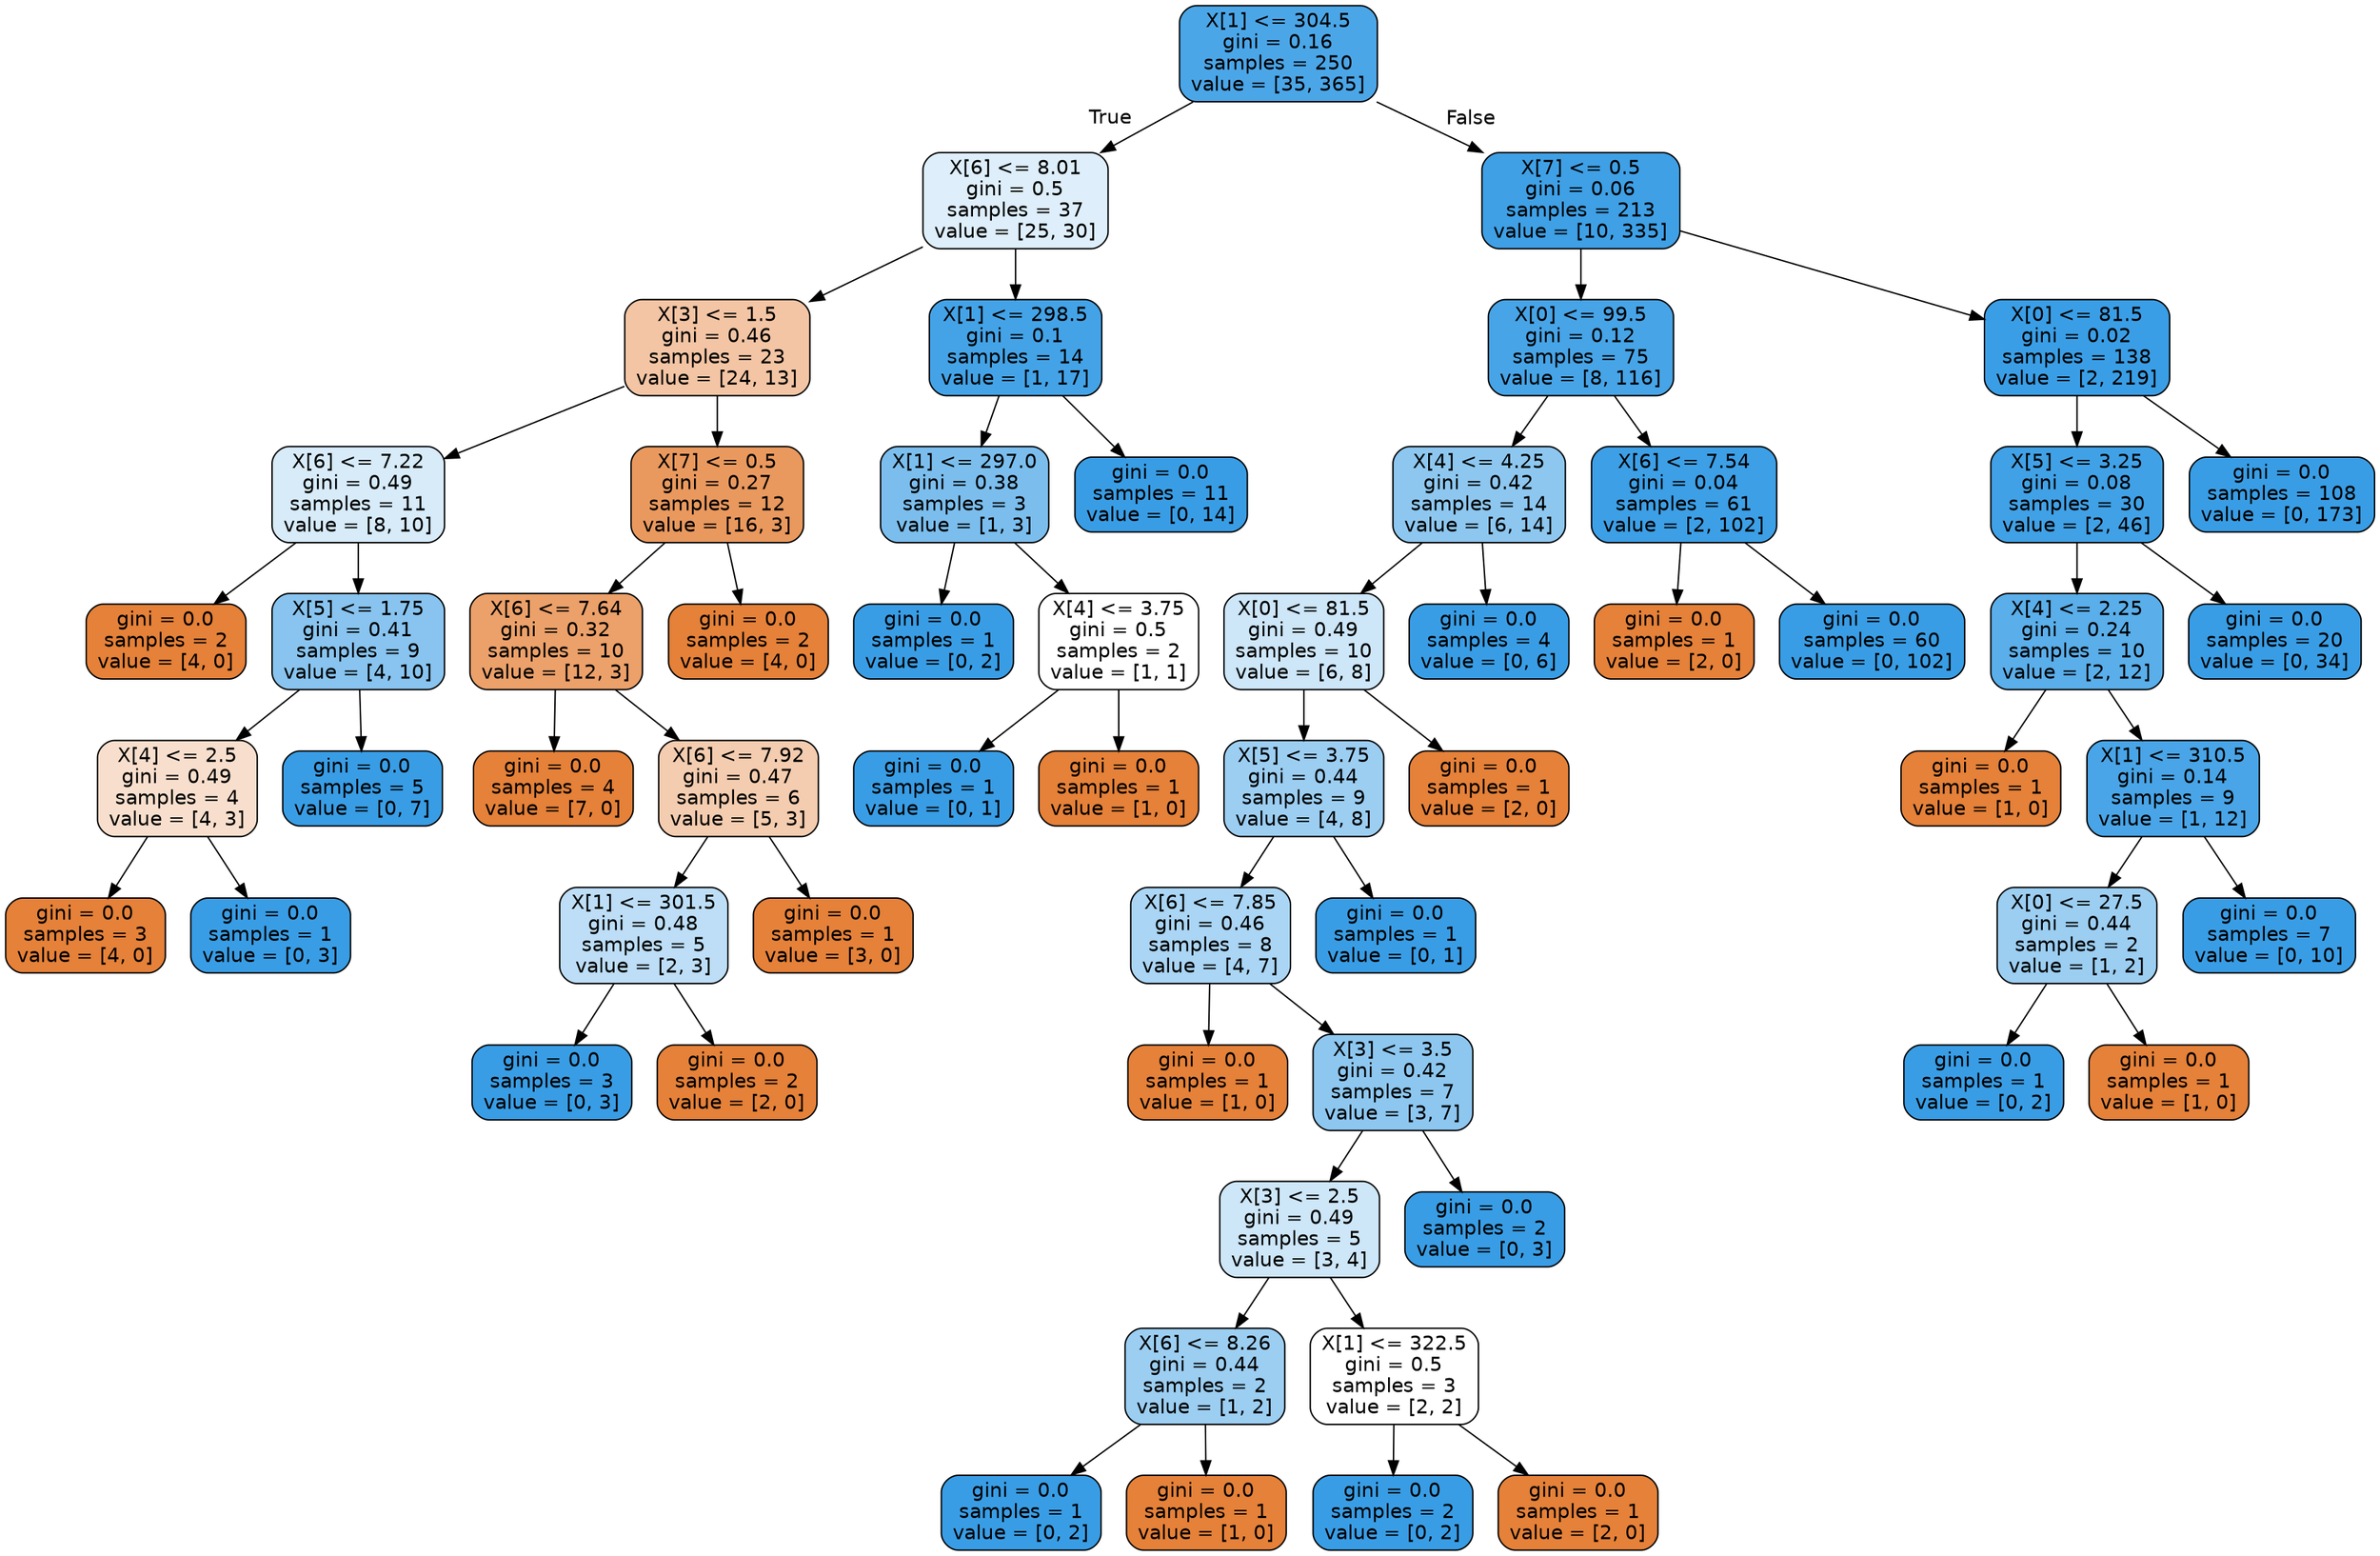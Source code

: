 digraph Tree {
node [shape=box, style="filled, rounded", color="black", fontname=helvetica] ;
edge [fontname=helvetica] ;
0 [label="X[1] <= 304.5\ngini = 0.16\nsamples = 250\nvalue = [35, 365]", fillcolor="#399de5e7"] ;
1 [label="X[6] <= 8.01\ngini = 0.5\nsamples = 37\nvalue = [25, 30]", fillcolor="#399de52a"] ;
0 -> 1 [labeldistance=2.5, labelangle=45, headlabel="True"] ;
2 [label="X[3] <= 1.5\ngini = 0.46\nsamples = 23\nvalue = [24, 13]", fillcolor="#e5813975"] ;
1 -> 2 ;
3 [label="X[6] <= 7.22\ngini = 0.49\nsamples = 11\nvalue = [8, 10]", fillcolor="#399de533"] ;
2 -> 3 ;
4 [label="gini = 0.0\nsamples = 2\nvalue = [4, 0]", fillcolor="#e58139ff"] ;
3 -> 4 ;
5 [label="X[5] <= 1.75\ngini = 0.41\nsamples = 9\nvalue = [4, 10]", fillcolor="#399de599"] ;
3 -> 5 ;
6 [label="X[4] <= 2.5\ngini = 0.49\nsamples = 4\nvalue = [4, 3]", fillcolor="#e5813940"] ;
5 -> 6 ;
7 [label="gini = 0.0\nsamples = 3\nvalue = [4, 0]", fillcolor="#e58139ff"] ;
6 -> 7 ;
8 [label="gini = 0.0\nsamples = 1\nvalue = [0, 3]", fillcolor="#399de5ff"] ;
6 -> 8 ;
9 [label="gini = 0.0\nsamples = 5\nvalue = [0, 7]", fillcolor="#399de5ff"] ;
5 -> 9 ;
10 [label="X[7] <= 0.5\ngini = 0.27\nsamples = 12\nvalue = [16, 3]", fillcolor="#e58139cf"] ;
2 -> 10 ;
11 [label="X[6] <= 7.64\ngini = 0.32\nsamples = 10\nvalue = [12, 3]", fillcolor="#e58139bf"] ;
10 -> 11 ;
12 [label="gini = 0.0\nsamples = 4\nvalue = [7, 0]", fillcolor="#e58139ff"] ;
11 -> 12 ;
13 [label="X[6] <= 7.92\ngini = 0.47\nsamples = 6\nvalue = [5, 3]", fillcolor="#e5813966"] ;
11 -> 13 ;
14 [label="X[1] <= 301.5\ngini = 0.48\nsamples = 5\nvalue = [2, 3]", fillcolor="#399de555"] ;
13 -> 14 ;
15 [label="gini = 0.0\nsamples = 3\nvalue = [0, 3]", fillcolor="#399de5ff"] ;
14 -> 15 ;
16 [label="gini = 0.0\nsamples = 2\nvalue = [2, 0]", fillcolor="#e58139ff"] ;
14 -> 16 ;
17 [label="gini = 0.0\nsamples = 1\nvalue = [3, 0]", fillcolor="#e58139ff"] ;
13 -> 17 ;
18 [label="gini = 0.0\nsamples = 2\nvalue = [4, 0]", fillcolor="#e58139ff"] ;
10 -> 18 ;
19 [label="X[1] <= 298.5\ngini = 0.1\nsamples = 14\nvalue = [1, 17]", fillcolor="#399de5f0"] ;
1 -> 19 ;
20 [label="X[1] <= 297.0\ngini = 0.38\nsamples = 3\nvalue = [1, 3]", fillcolor="#399de5aa"] ;
19 -> 20 ;
21 [label="gini = 0.0\nsamples = 1\nvalue = [0, 2]", fillcolor="#399de5ff"] ;
20 -> 21 ;
22 [label="X[4] <= 3.75\ngini = 0.5\nsamples = 2\nvalue = [1, 1]", fillcolor="#e5813900"] ;
20 -> 22 ;
23 [label="gini = 0.0\nsamples = 1\nvalue = [0, 1]", fillcolor="#399de5ff"] ;
22 -> 23 ;
24 [label="gini = 0.0\nsamples = 1\nvalue = [1, 0]", fillcolor="#e58139ff"] ;
22 -> 24 ;
25 [label="gini = 0.0\nsamples = 11\nvalue = [0, 14]", fillcolor="#399de5ff"] ;
19 -> 25 ;
26 [label="X[7] <= 0.5\ngini = 0.06\nsamples = 213\nvalue = [10, 335]", fillcolor="#399de5f7"] ;
0 -> 26 [labeldistance=2.5, labelangle=-45, headlabel="False"] ;
27 [label="X[0] <= 99.5\ngini = 0.12\nsamples = 75\nvalue = [8, 116]", fillcolor="#399de5ed"] ;
26 -> 27 ;
28 [label="X[4] <= 4.25\ngini = 0.42\nsamples = 14\nvalue = [6, 14]", fillcolor="#399de592"] ;
27 -> 28 ;
29 [label="X[0] <= 81.5\ngini = 0.49\nsamples = 10\nvalue = [6, 8]", fillcolor="#399de540"] ;
28 -> 29 ;
30 [label="X[5] <= 3.75\ngini = 0.44\nsamples = 9\nvalue = [4, 8]", fillcolor="#399de57f"] ;
29 -> 30 ;
31 [label="X[6] <= 7.85\ngini = 0.46\nsamples = 8\nvalue = [4, 7]", fillcolor="#399de56d"] ;
30 -> 31 ;
32 [label="gini = 0.0\nsamples = 1\nvalue = [1, 0]", fillcolor="#e58139ff"] ;
31 -> 32 ;
33 [label="X[3] <= 3.5\ngini = 0.42\nsamples = 7\nvalue = [3, 7]", fillcolor="#399de592"] ;
31 -> 33 ;
34 [label="X[3] <= 2.5\ngini = 0.49\nsamples = 5\nvalue = [3, 4]", fillcolor="#399de540"] ;
33 -> 34 ;
35 [label="X[6] <= 8.26\ngini = 0.44\nsamples = 2\nvalue = [1, 2]", fillcolor="#399de57f"] ;
34 -> 35 ;
36 [label="gini = 0.0\nsamples = 1\nvalue = [0, 2]", fillcolor="#399de5ff"] ;
35 -> 36 ;
37 [label="gini = 0.0\nsamples = 1\nvalue = [1, 0]", fillcolor="#e58139ff"] ;
35 -> 37 ;
38 [label="X[1] <= 322.5\ngini = 0.5\nsamples = 3\nvalue = [2, 2]", fillcolor="#e5813900"] ;
34 -> 38 ;
39 [label="gini = 0.0\nsamples = 2\nvalue = [0, 2]", fillcolor="#399de5ff"] ;
38 -> 39 ;
40 [label="gini = 0.0\nsamples = 1\nvalue = [2, 0]", fillcolor="#e58139ff"] ;
38 -> 40 ;
41 [label="gini = 0.0\nsamples = 2\nvalue = [0, 3]", fillcolor="#399de5ff"] ;
33 -> 41 ;
42 [label="gini = 0.0\nsamples = 1\nvalue = [0, 1]", fillcolor="#399de5ff"] ;
30 -> 42 ;
43 [label="gini = 0.0\nsamples = 1\nvalue = [2, 0]", fillcolor="#e58139ff"] ;
29 -> 43 ;
44 [label="gini = 0.0\nsamples = 4\nvalue = [0, 6]", fillcolor="#399de5ff"] ;
28 -> 44 ;
45 [label="X[6] <= 7.54\ngini = 0.04\nsamples = 61\nvalue = [2, 102]", fillcolor="#399de5fa"] ;
27 -> 45 ;
46 [label="gini = 0.0\nsamples = 1\nvalue = [2, 0]", fillcolor="#e58139ff"] ;
45 -> 46 ;
47 [label="gini = 0.0\nsamples = 60\nvalue = [0, 102]", fillcolor="#399de5ff"] ;
45 -> 47 ;
48 [label="X[0] <= 81.5\ngini = 0.02\nsamples = 138\nvalue = [2, 219]", fillcolor="#399de5fd"] ;
26 -> 48 ;
49 [label="X[5] <= 3.25\ngini = 0.08\nsamples = 30\nvalue = [2, 46]", fillcolor="#399de5f4"] ;
48 -> 49 ;
50 [label="X[4] <= 2.25\ngini = 0.24\nsamples = 10\nvalue = [2, 12]", fillcolor="#399de5d4"] ;
49 -> 50 ;
51 [label="gini = 0.0\nsamples = 1\nvalue = [1, 0]", fillcolor="#e58139ff"] ;
50 -> 51 ;
52 [label="X[1] <= 310.5\ngini = 0.14\nsamples = 9\nvalue = [1, 12]", fillcolor="#399de5ea"] ;
50 -> 52 ;
53 [label="X[0] <= 27.5\ngini = 0.44\nsamples = 2\nvalue = [1, 2]", fillcolor="#399de57f"] ;
52 -> 53 ;
54 [label="gini = 0.0\nsamples = 1\nvalue = [0, 2]", fillcolor="#399de5ff"] ;
53 -> 54 ;
55 [label="gini = 0.0\nsamples = 1\nvalue = [1, 0]", fillcolor="#e58139ff"] ;
53 -> 55 ;
56 [label="gini = 0.0\nsamples = 7\nvalue = [0, 10]", fillcolor="#399de5ff"] ;
52 -> 56 ;
57 [label="gini = 0.0\nsamples = 20\nvalue = [0, 34]", fillcolor="#399de5ff"] ;
49 -> 57 ;
58 [label="gini = 0.0\nsamples = 108\nvalue = [0, 173]", fillcolor="#399de5ff"] ;
48 -> 58 ;
}